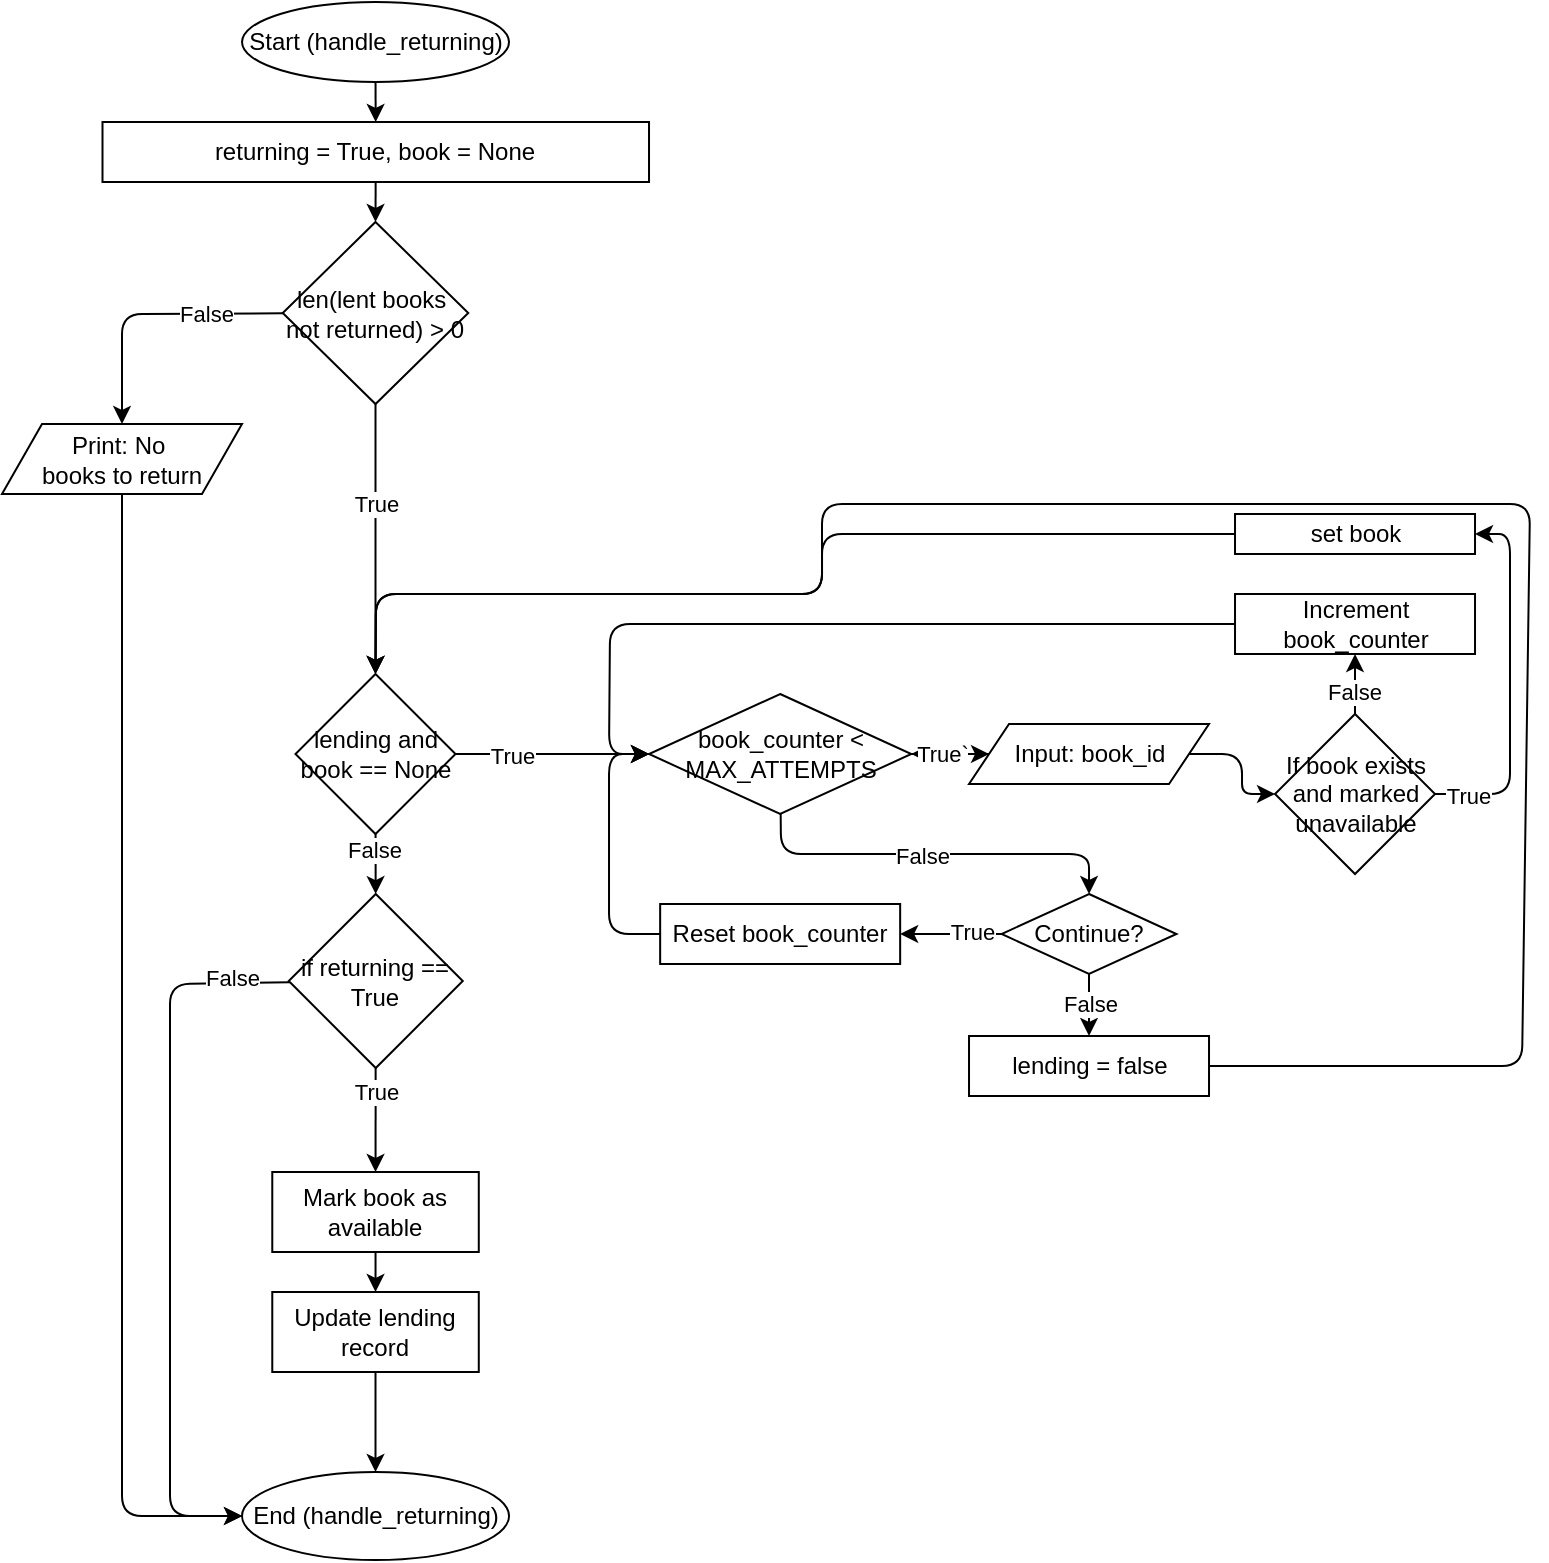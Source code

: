 <mxfile>
    <diagram id="DohQKqHLKwUdy_gRWt3n" name="Page-1">
        <mxGraphModel dx="2078" dy="1996" grid="1" gridSize="10" guides="1" tooltips="1" connect="1" arrows="1" fold="1" page="1" pageScale="1" pageWidth="827" pageHeight="1169" math="0" shadow="0">
            <root>
                <mxCell id="0"/>
                <mxCell id="1" parent="0"/>
                <mxCell id="2" style="edgeStyle=none;html=1;" parent="1" source="3" target="77" edge="1">
                    <mxGeometry relative="1" as="geometry"/>
                </mxCell>
                <mxCell id="3" value="Start (handle_returning&lt;span style=&quot;background-color: transparent;&quot;&gt;)&lt;/span&gt;" style="ellipse;whiteSpace=wrap;html=1;" parent="1" vertex="1">
                    <mxGeometry x="-673.99" y="-1131" width="133.5" height="40" as="geometry"/>
                </mxCell>
                <mxCell id="4" value="End (handle_returning)" style="ellipse;whiteSpace=wrap;html=1;" parent="1" vertex="1">
                    <mxGeometry x="-673.99" y="-396" width="133.5" height="44" as="geometry"/>
                </mxCell>
                <mxCell id="5" style="edgeStyle=none;html=1;entryX=0.5;entryY=1;entryDx=0;entryDy=0;" parent="1" source="7" target="47" edge="1">
                    <mxGeometry relative="1" as="geometry"/>
                </mxCell>
                <mxCell id="6" value="False" style="edgeLabel;html=1;align=center;verticalAlign=middle;resizable=0;points=[];" parent="5" vertex="1" connectable="0">
                    <mxGeometry x="-0.282" y="1" relative="1" as="geometry">
                        <mxPoint as="offset"/>
                    </mxGeometry>
                </mxCell>
                <mxCell id="92" style="edgeStyle=none;html=1;entryX=1;entryY=0.5;entryDx=0;entryDy=0;" parent="1" source="7" target="51" edge="1">
                    <mxGeometry relative="1" as="geometry">
                        <Array as="points">
                            <mxPoint x="-40" y="-735"/>
                            <mxPoint x="-40" y="-865"/>
                        </Array>
                    </mxGeometry>
                </mxCell>
                <mxCell id="93" value="True" style="edgeLabel;html=1;align=center;verticalAlign=middle;resizable=0;points=[];" parent="92" vertex="1" connectable="0">
                    <mxGeometry x="-0.821" y="-1" relative="1" as="geometry">
                        <mxPoint as="offset"/>
                    </mxGeometry>
                </mxCell>
                <mxCell id="7" value="If book exists and marked unavailable" style="rhombus;whiteSpace=wrap;html=1;" parent="1" vertex="1">
                    <mxGeometry x="-157.49" y="-775" width="80" height="80" as="geometry"/>
                </mxCell>
                <mxCell id="8" style="edgeStyle=none;html=1;exitX=1;exitY=0.5;exitDx=0;exitDy=0;" parent="1" source="9" target="7" edge="1">
                    <mxGeometry relative="1" as="geometry">
                        <Array as="points">
                            <mxPoint x="-173.99" y="-755"/>
                            <mxPoint x="-173.99" y="-735"/>
                        </Array>
                    </mxGeometry>
                </mxCell>
                <mxCell id="91" value="" style="edgeStyle=none;html=1;" parent="1" source="9" target="16" edge="1">
                    <mxGeometry relative="1" as="geometry"/>
                </mxCell>
                <mxCell id="9" value="Input: book_id" style="shape=parallelogram;perimeter=parallelogramPerimeter;whiteSpace=wrap;html=1;fixedSize=1;" parent="1" vertex="1">
                    <mxGeometry x="-310.49" y="-770" width="120" height="30" as="geometry"/>
                </mxCell>
                <mxCell id="10" style="edgeStyle=none;html=1;" parent="1" source="11" target="18" edge="1">
                    <mxGeometry relative="1" as="geometry">
                        <mxPoint x="-683.99" y="-241" as="targetPoint"/>
                    </mxGeometry>
                </mxCell>
                <mxCell id="11" value="Mark book as available" style="whiteSpace=wrap;html=1;" parent="1" vertex="1">
                    <mxGeometry x="-658.86" y="-546" width="103.25" height="40" as="geometry"/>
                </mxCell>
                <mxCell id="12" style="edgeStyle=none;html=1;entryX=0;entryY=0.5;entryDx=0;entryDy=0;" parent="1" source="16" target="9" edge="1">
                    <mxGeometry relative="1" as="geometry"/>
                </mxCell>
                <mxCell id="13" value="True`" style="edgeLabel;html=1;align=center;verticalAlign=middle;resizable=0;points=[];" parent="12" vertex="1" connectable="0">
                    <mxGeometry x="-0.187" y="-3" relative="1" as="geometry">
                        <mxPoint x="-1" y="-3" as="offset"/>
                    </mxGeometry>
                </mxCell>
                <mxCell id="14" style="edgeStyle=none;html=1;entryX=0.5;entryY=0;entryDx=0;entryDy=0;" parent="1" source="16" target="44" edge="1">
                    <mxGeometry relative="1" as="geometry">
                        <Array as="points">
                            <mxPoint x="-404.49" y="-705"/>
                            <mxPoint x="-250.49" y="-705"/>
                        </Array>
                    </mxGeometry>
                </mxCell>
                <mxCell id="15" value="False" style="edgeLabel;html=1;align=center;verticalAlign=middle;resizable=0;points=[];" parent="14" vertex="1" connectable="0">
                    <mxGeometry x="-0.072" y="-1" relative="1" as="geometry">
                        <mxPoint as="offset"/>
                    </mxGeometry>
                </mxCell>
                <mxCell id="16" value="book_counter &amp;lt; MAX_ATTEMPTS" style="rhombus;whiteSpace=wrap;html=1;" parent="1" vertex="1">
                    <mxGeometry x="-470.49" y="-785" width="131.14" height="60" as="geometry"/>
                </mxCell>
                <mxCell id="17" style="edgeStyle=none;html=1;entryX=0.5;entryY=0;entryDx=0;entryDy=0;" parent="1" source="18" target="4" edge="1">
                    <mxGeometry relative="1" as="geometry"/>
                </mxCell>
                <mxCell id="18" value="Update lending record" style="whiteSpace=wrap;html=1;" parent="1" vertex="1">
                    <mxGeometry x="-658.86" y="-486" width="103.25" height="40" as="geometry"/>
                </mxCell>
                <mxCell id="19" style="edgeStyle=none;html=1;exitX=0;exitY=0.5;exitDx=0;exitDy=0;entryX=0;entryY=0.5;entryDx=0;entryDy=0;" parent="1" source="20" target="16" edge="1">
                    <mxGeometry relative="1" as="geometry">
                        <Array as="points">
                            <mxPoint x="-490.49" y="-665"/>
                            <mxPoint x="-490.49" y="-755"/>
                        </Array>
                    </mxGeometry>
                </mxCell>
                <mxCell id="20" value="Reset book_counter" style="whiteSpace=wrap;html=1;" parent="1" vertex="1">
                    <mxGeometry x="-464.92" y="-680" width="120" height="30" as="geometry"/>
                </mxCell>
                <mxCell id="23" style="edgeStyle=none;html=1;entryX=0.5;entryY=0;entryDx=0;entryDy=0;" parent="1" source="25" target="81" edge="1">
                    <mxGeometry relative="1" as="geometry">
                        <Array as="points">
                            <mxPoint x="-734" y="-975"/>
                        </Array>
                    </mxGeometry>
                </mxCell>
                <mxCell id="24" value="False" style="edgeLabel;html=1;align=center;verticalAlign=middle;resizable=0;points=[];" parent="23" vertex="1" connectable="0">
                    <mxGeometry x="-0.68" y="1" relative="1" as="geometry">
                        <mxPoint x="-17" y="-1" as="offset"/>
                    </mxGeometry>
                </mxCell>
                <mxCell id="83" style="edgeStyle=none;html=1;entryX=0.5;entryY=0;entryDx=0;entryDy=0;" parent="1" source="25" target="27" edge="1">
                    <mxGeometry relative="1" as="geometry"/>
                </mxCell>
                <mxCell id="88" value="True" style="edgeLabel;html=1;align=center;verticalAlign=middle;resizable=0;points=[];" parent="83" vertex="1" connectable="0">
                    <mxGeometry x="-0.265" relative="1" as="geometry">
                        <mxPoint as="offset"/>
                    </mxGeometry>
                </mxCell>
                <mxCell id="25" value="len(lent books&amp;nbsp;&lt;div&gt;not returned) &amp;gt; 0&lt;/div&gt;" style="rhombus;whiteSpace=wrap;html=1;" parent="1" vertex="1">
                    <mxGeometry x="-653.62" y="-1021" width="92.75" height="91" as="geometry"/>
                </mxCell>
                <mxCell id="26" style="edgeStyle=none;html=1;entryX=0;entryY=0.5;entryDx=0;entryDy=0;" parent="1" source="27" target="16" edge="1">
                    <mxGeometry relative="1" as="geometry"/>
                </mxCell>
                <mxCell id="89" value="True" style="edgeLabel;html=1;align=center;verticalAlign=middle;resizable=0;points=[];" parent="26" vertex="1" connectable="0">
                    <mxGeometry x="-0.424" y="-1" relative="1" as="geometry">
                        <mxPoint as="offset"/>
                    </mxGeometry>
                </mxCell>
                <mxCell id="84" style="edgeStyle=none;html=1;" parent="1" source="27" target="32" edge="1">
                    <mxGeometry relative="1" as="geometry"/>
                </mxCell>
                <mxCell id="90" value="False" style="edgeLabel;html=1;align=center;verticalAlign=middle;resizable=0;points=[];" parent="84" vertex="1" connectable="0">
                    <mxGeometry x="-0.486" y="-1" relative="1" as="geometry">
                        <mxPoint as="offset"/>
                    </mxGeometry>
                </mxCell>
                <mxCell id="27" value="lending and book == None" style="rhombus;whiteSpace=wrap;html=1;" parent="1" vertex="1">
                    <mxGeometry x="-647.25" y="-795" width="80" height="80" as="geometry"/>
                </mxCell>
                <mxCell id="28" style="edgeStyle=none;html=1;entryX=0.5;entryY=0;entryDx=0;entryDy=0;" parent="1" source="32" target="11" edge="1">
                    <mxGeometry relative="1" as="geometry"/>
                </mxCell>
                <mxCell id="29" value="True" style="edgeLabel;html=1;align=center;verticalAlign=middle;resizable=0;points=[];" parent="28" vertex="1" connectable="0">
                    <mxGeometry x="-0.725" y="3" relative="1" as="geometry">
                        <mxPoint x="-3" y="5" as="offset"/>
                    </mxGeometry>
                </mxCell>
                <mxCell id="86" style="edgeStyle=none;html=1;entryX=0;entryY=0.5;entryDx=0;entryDy=0;" parent="1" source="32" target="4" edge="1">
                    <mxGeometry relative="1" as="geometry">
                        <Array as="points">
                            <mxPoint x="-710" y="-640"/>
                            <mxPoint x="-710" y="-374"/>
                        </Array>
                    </mxGeometry>
                </mxCell>
                <mxCell id="87" value="False" style="edgeLabel;html=1;align=center;verticalAlign=middle;resizable=0;points=[];" parent="86" vertex="1" connectable="0">
                    <mxGeometry x="-0.765" y="-3" relative="1" as="geometry">
                        <mxPoint x="13" as="offset"/>
                    </mxGeometry>
                </mxCell>
                <mxCell id="32" value="if returning == True" style="rhombus;whiteSpace=wrap;html=1;" parent="1" vertex="1">
                    <mxGeometry x="-650.62" y="-685" width="87" height="87" as="geometry"/>
                </mxCell>
                <mxCell id="35" style="edgeStyle=none;html=1;entryX=0.5;entryY=0;entryDx=0;entryDy=0;" parent="1" edge="1">
                    <mxGeometry relative="1" as="geometry">
                        <Array as="points">
                            <mxPoint x="-693.99" y="-871"/>
                        </Array>
                        <mxPoint x="-647.25" y="-871" as="sourcePoint"/>
                    </mxGeometry>
                </mxCell>
                <mxCell id="36" value="False" style="edgeLabel;html=1;align=center;verticalAlign=middle;resizable=0;points=[];" parent="35" vertex="1" connectable="0">
                    <mxGeometry x="-0.353" y="-4" relative="1" as="geometry">
                        <mxPoint x="448" y="184" as="offset"/>
                    </mxGeometry>
                </mxCell>
                <mxCell id="41" style="edgeStyle=none;html=1;exitX=0;exitY=0.5;exitDx=0;exitDy=0;entryX=1;entryY=0.5;entryDx=0;entryDy=0;" parent="1" source="44" target="20" edge="1">
                    <mxGeometry relative="1" as="geometry"/>
                </mxCell>
                <mxCell id="42" value="True" style="edgeLabel;html=1;align=center;verticalAlign=middle;resizable=0;points=[];" parent="41" vertex="1" connectable="0">
                    <mxGeometry x="-0.413" y="-1" relative="1" as="geometry">
                        <mxPoint as="offset"/>
                    </mxGeometry>
                </mxCell>
                <mxCell id="43" value="False" style="edgeStyle=none;html=1;entryX=0.5;entryY=0;entryDx=0;entryDy=0;" parent="1" source="44" target="49" edge="1">
                    <mxGeometry relative="1" as="geometry"/>
                </mxCell>
                <mxCell id="44" value="Continue?" style="rhombus;whiteSpace=wrap;html=1;" parent="1" vertex="1">
                    <mxGeometry x="-294.2" y="-685" width="87.43" height="40" as="geometry"/>
                </mxCell>
                <mxCell id="45" style="edgeStyle=none;html=1;entryX=0;entryY=0.5;entryDx=0;entryDy=0;" parent="1" source="47" target="16" edge="1">
                    <mxGeometry relative="1" as="geometry">
                        <Array as="points">
                            <mxPoint x="-489.99" y="-820"/>
                            <mxPoint x="-490.49" y="-755"/>
                        </Array>
                    </mxGeometry>
                </mxCell>
                <mxCell id="47" value="Increment book_counter" style="whiteSpace=wrap;html=1;" parent="1" vertex="1">
                    <mxGeometry x="-177.49" y="-835" width="120" height="30" as="geometry"/>
                </mxCell>
                <mxCell id="48" style="edgeStyle=none;html=1;exitX=1;exitY=0.5;exitDx=0;exitDy=0;entryX=0.5;entryY=0;entryDx=0;entryDy=0;" parent="1" source="49" target="27" edge="1">
                    <mxGeometry relative="1" as="geometry">
                        <Array as="points">
                            <mxPoint x="-33.99" y="-599"/>
                            <mxPoint x="-30" y="-880"/>
                            <mxPoint x="-384" y="-880"/>
                            <mxPoint x="-383.99" y="-835"/>
                            <mxPoint x="-606.99" y="-835"/>
                        </Array>
                    </mxGeometry>
                </mxCell>
                <mxCell id="49" value="lending = false" style="whiteSpace=wrap;html=1;" parent="1" vertex="1">
                    <mxGeometry x="-310.49" y="-614" width="120" height="30" as="geometry"/>
                </mxCell>
                <mxCell id="50" style="edgeStyle=none;html=1;exitX=0;exitY=0.5;exitDx=0;exitDy=0;entryX=0.5;entryY=0;entryDx=0;entryDy=0;" parent="1" source="51" target="27" edge="1">
                    <mxGeometry relative="1" as="geometry">
                        <Array as="points">
                            <mxPoint x="-383.99" y="-865"/>
                            <mxPoint x="-383.99" y="-835"/>
                            <mxPoint x="-606.99" y="-835"/>
                        </Array>
                    </mxGeometry>
                </mxCell>
                <mxCell id="51" value="set book" style="whiteSpace=wrap;html=1;" parent="1" vertex="1">
                    <mxGeometry x="-177.49" y="-875" width="120" height="20" as="geometry"/>
                </mxCell>
                <mxCell id="52" style="edgeStyle=none;html=1;entryX=0.5;entryY=1;entryDx=0;entryDy=0;" parent="1" edge="1">
                    <mxGeometry relative="1" as="geometry">
                        <mxPoint x="-117.75" y="-402" as="sourcePoint"/>
                    </mxGeometry>
                </mxCell>
                <mxCell id="53" value="False" style="edgeLabel;html=1;align=center;verticalAlign=middle;resizable=0;points=[];" parent="52" vertex="1" connectable="0">
                    <mxGeometry x="-0.282" y="1" relative="1" as="geometry">
                        <mxPoint as="offset"/>
                    </mxGeometry>
                </mxCell>
                <mxCell id="55" style="edgeStyle=none;html=1;exitX=1;exitY=0.5;exitDx=0;exitDy=0;" parent="1" edge="1">
                    <mxGeometry relative="1" as="geometry">
                        <Array as="points">
                            <mxPoint x="-180.74" y="-382"/>
                            <mxPoint x="-180.74" y="-362"/>
                        </Array>
                        <mxPoint x="-200.75" y="-382" as="sourcePoint"/>
                    </mxGeometry>
                </mxCell>
                <mxCell id="57" style="edgeStyle=none;html=1;entryX=0;entryY=0.5;entryDx=0;entryDy=0;" parent="1" edge="1">
                    <mxGeometry relative="1" as="geometry">
                        <mxPoint x="-339.61" y="-382" as="sourcePoint"/>
                    </mxGeometry>
                </mxCell>
                <mxCell id="58" value="False" style="edgeLabel;html=1;align=center;verticalAlign=middle;resizable=0;points=[];" parent="57" vertex="1" connectable="0">
                    <mxGeometry x="-0.187" y="-3" relative="1" as="geometry">
                        <mxPoint as="offset"/>
                    </mxGeometry>
                </mxCell>
                <mxCell id="59" style="edgeStyle=none;html=1;entryX=0.5;entryY=0;entryDx=0;entryDy=0;" parent="1" edge="1">
                    <mxGeometry relative="1" as="geometry">
                        <Array as="points">
                            <mxPoint x="-404.75" y="-332"/>
                            <mxPoint x="-250.75" y="-332"/>
                        </Array>
                        <mxPoint x="-404.923" y="-352.118" as="sourcePoint"/>
                    </mxGeometry>
                </mxCell>
                <mxCell id="60" value="True" style="edgeLabel;html=1;align=center;verticalAlign=middle;resizable=0;points=[];" parent="59" vertex="1" connectable="0">
                    <mxGeometry x="-0.072" y="-1" relative="1" as="geometry">
                        <mxPoint as="offset"/>
                    </mxGeometry>
                </mxCell>
                <mxCell id="61" style="edgeStyle=none;html=1;entryX=0;entryY=0.5;entryDx=0;entryDy=0;exitX=1;exitY=0.5;exitDx=0;exitDy=0;" parent="1" edge="1">
                    <mxGeometry relative="1" as="geometry">
                        <mxPoint x="-567.25" y="-411.0" as="sourcePoint"/>
                        <Array as="points">
                            <mxPoint x="-533.99" y="-411"/>
                            <mxPoint x="-533.99" y="-381"/>
                        </Array>
                    </mxGeometry>
                </mxCell>
                <mxCell id="63" style="edgeStyle=none;html=1;exitX=0;exitY=0.5;exitDx=0;exitDy=0;entryX=0;entryY=0.5;entryDx=0;entryDy=0;" parent="1" edge="1">
                    <mxGeometry relative="1" as="geometry">
                        <Array as="points">
                            <mxPoint x="-490.75" y="-292"/>
                            <mxPoint x="-490.75" y="-382"/>
                        </Array>
                        <mxPoint x="-470.75" y="-382" as="targetPoint"/>
                    </mxGeometry>
                </mxCell>
                <mxCell id="65" style="edgeStyle=none;html=1;exitX=0;exitY=0.5;exitDx=0;exitDy=0;entryX=1;entryY=0.5;entryDx=0;entryDy=0;" parent="1" edge="1">
                    <mxGeometry relative="1" as="geometry">
                        <mxPoint x="-345.18" y="-292" as="targetPoint"/>
                    </mxGeometry>
                </mxCell>
                <mxCell id="66" value="True" style="edgeLabel;html=1;align=center;verticalAlign=middle;resizable=0;points=[];" parent="65" vertex="1" connectable="0">
                    <mxGeometry x="-0.413" y="-1" relative="1" as="geometry">
                        <mxPoint as="offset"/>
                    </mxGeometry>
                </mxCell>
                <mxCell id="67" value="False" style="edgeStyle=none;html=1;entryX=0.5;entryY=0;entryDx=0;entryDy=0;" parent="1" edge="1">
                    <mxGeometry relative="1" as="geometry">
                        <mxPoint x="-250.747" y="-272.001" as="sourcePoint"/>
                    </mxGeometry>
                </mxCell>
                <mxCell id="69" style="edgeStyle=none;html=1;entryX=0;entryY=0.5;entryDx=0;entryDy=0;" parent="1" edge="1">
                    <mxGeometry relative="1" as="geometry">
                        <Array as="points">
                            <mxPoint x="-490.25" y="-447"/>
                            <mxPoint x="-490.75" y="-382"/>
                        </Array>
                        <mxPoint x="-470.75" y="-382" as="targetPoint"/>
                    </mxGeometry>
                </mxCell>
                <mxCell id="70" style="edgeStyle=none;html=1;entryX=0.5;entryY=1;entryDx=0;entryDy=0;" parent="1" edge="1">
                    <mxGeometry relative="1" as="geometry">
                        <mxPoint x="-117.75" y="-462" as="sourcePoint"/>
                    </mxGeometry>
                </mxCell>
                <mxCell id="72" style="edgeStyle=none;html=1;exitX=1;exitY=0.5;exitDx=0;exitDy=0;entryX=0.5;entryY=0;entryDx=0;entryDy=0;" parent="1" edge="1">
                    <mxGeometry relative="1" as="geometry">
                        <mxPoint x="-607.25" y="-451.0" as="targetPoint"/>
                        <Array as="points">
                            <mxPoint x="-34.25" y="-226"/>
                            <mxPoint x="-34.25" y="-532"/>
                            <mxPoint x="-384.25" y="-532"/>
                            <mxPoint x="-384.25" y="-492"/>
                            <mxPoint x="-607.25" y="-492"/>
                        </Array>
                    </mxGeometry>
                </mxCell>
                <mxCell id="74" style="edgeStyle=none;html=1;exitX=0;exitY=0.5;exitDx=0;exitDy=0;entryX=0.5;entryY=0;entryDx=0;entryDy=0;" parent="1" edge="1">
                    <mxGeometry relative="1" as="geometry">
                        <mxPoint x="-607.25" y="-451.0" as="targetPoint"/>
                        <Array as="points">
                            <mxPoint x="-607.25" y="-492"/>
                        </Array>
                    </mxGeometry>
                </mxCell>
                <mxCell id="76" style="edgeStyle=none;html=1;entryX=0.5;entryY=0;entryDx=0;entryDy=0;" parent="1" source="77" target="25" edge="1">
                    <mxGeometry relative="1" as="geometry"/>
                </mxCell>
                <mxCell id="77" value="returning = True, book = None" style="whiteSpace=wrap;html=1;" parent="1" vertex="1">
                    <mxGeometry x="-743.75" y="-1071" width="273.26" height="30" as="geometry"/>
                </mxCell>
                <mxCell id="85" style="edgeStyle=none;html=1;entryX=0;entryY=0.5;entryDx=0;entryDy=0;" parent="1" source="81" target="4" edge="1">
                    <mxGeometry relative="1" as="geometry">
                        <mxPoint x="-734" y="-370" as="targetPoint"/>
                        <Array as="points">
                            <mxPoint x="-734" y="-374"/>
                        </Array>
                    </mxGeometry>
                </mxCell>
                <mxCell id="81" value="Print: No&amp;nbsp;&lt;div&gt;books to return&lt;/div&gt;" style="shape=parallelogram;perimeter=parallelogramPerimeter;whiteSpace=wrap;html=1;fixedSize=1;" parent="1" vertex="1">
                    <mxGeometry x="-794" y="-920" width="120" height="35" as="geometry"/>
                </mxCell>
            </root>
        </mxGraphModel>
    </diagram>
</mxfile>